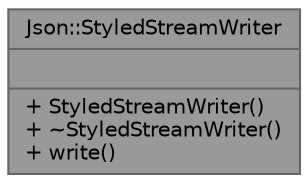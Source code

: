 digraph "Json::StyledStreamWriter"
{
 // LATEX_PDF_SIZE
  bgcolor="transparent";
  edge [fontname=Helvetica,fontsize=10,labelfontname=Helvetica,labelfontsize=10];
  node [fontname=Helvetica,fontsize=10,shape=box,height=0.2,width=0.4];
  Node1 [shape=record,label="{Json::StyledStreamWriter\n||+ StyledStreamWriter()\l+ ~StyledStreamWriter()\l+ write()\l}",height=0.2,width=0.4,color="gray40", fillcolor="grey60", style="filled", fontcolor="black",tooltip="Writes a Value in JSON format in a human friendly way, to a stream rather than to a string."];
}
